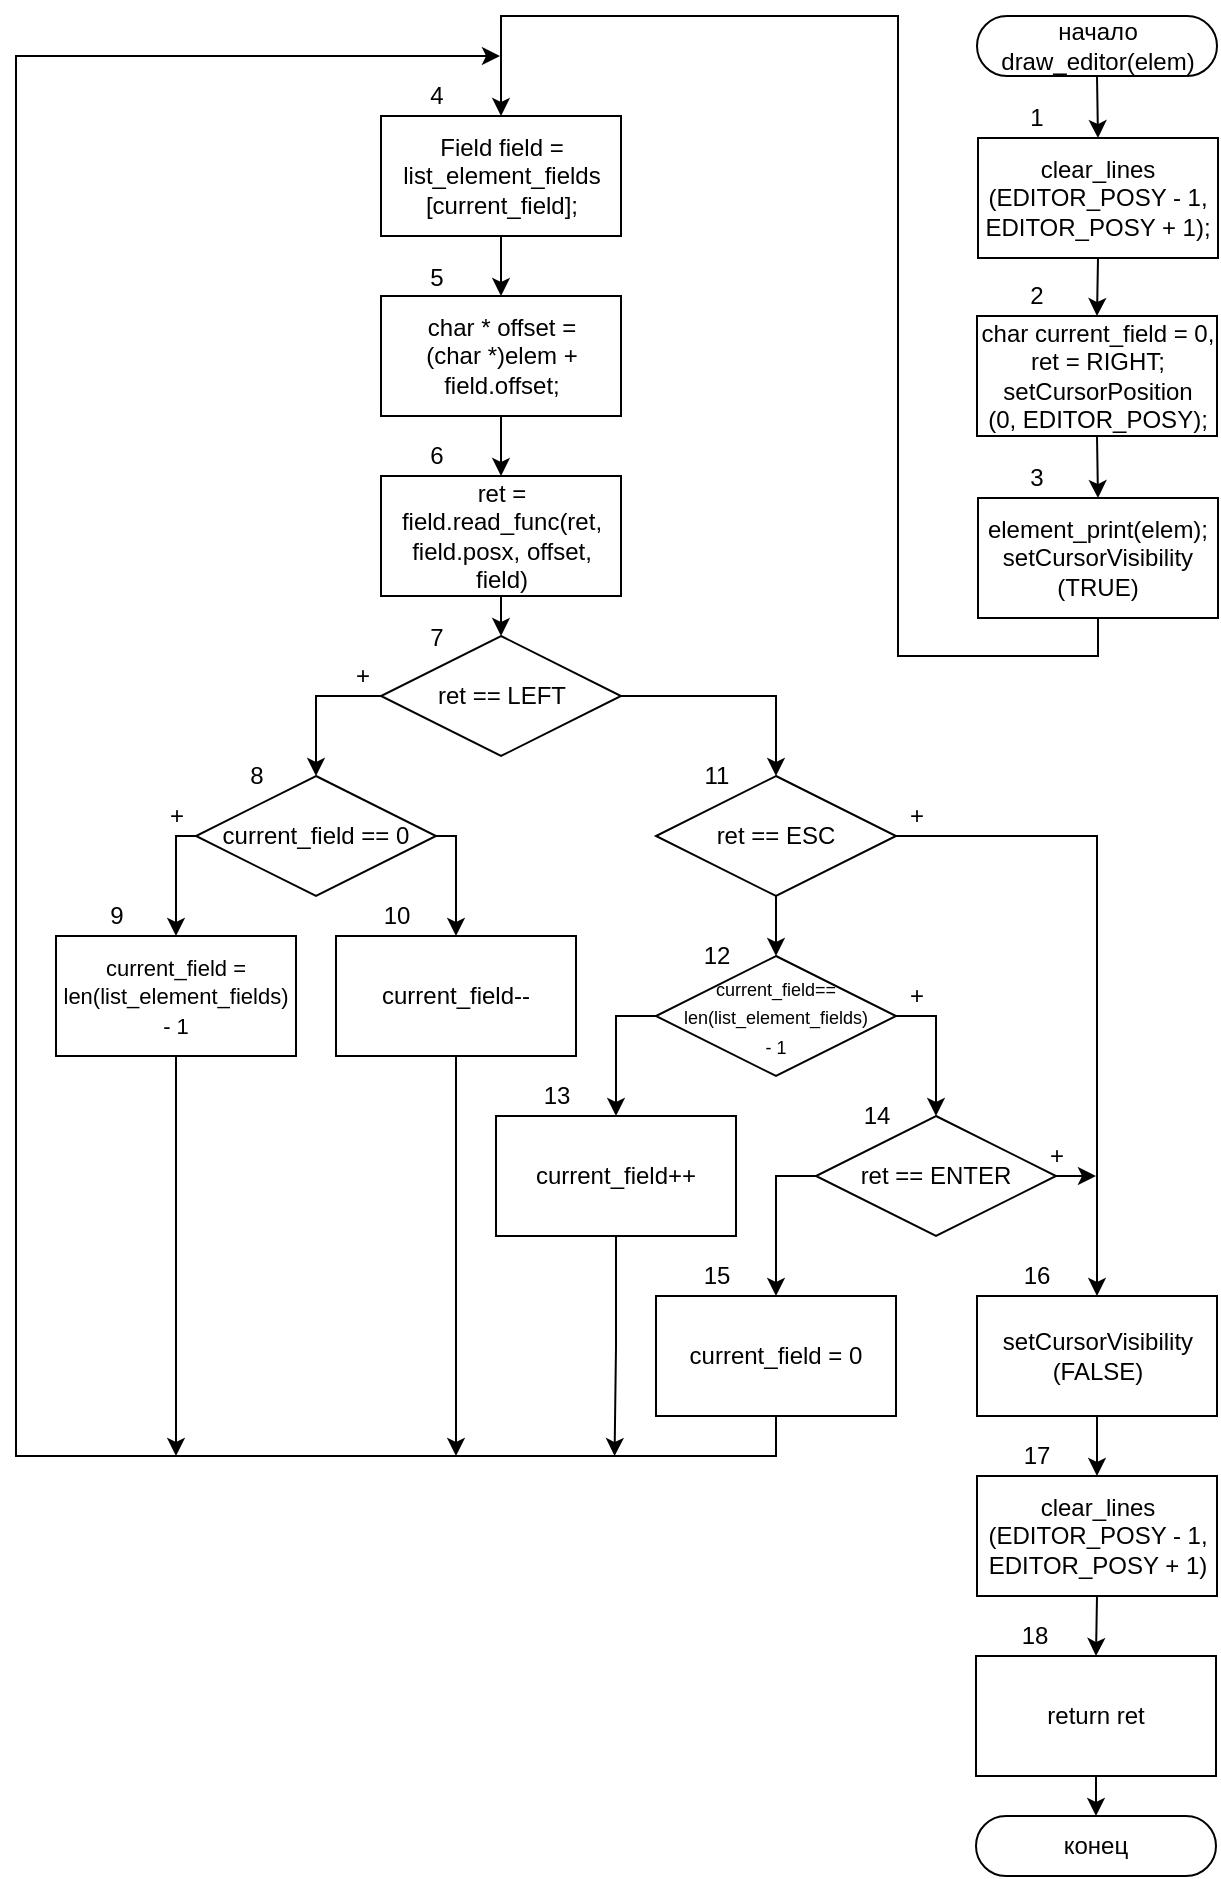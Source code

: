 <mxfile compressed="false" version="14.4.3" type="device">
  <diagram id="uBbau7ussQgPSl02ERnx" name="Page-1">
    <mxGraphModel dx="618" dy="597" grid="1" gridSize="10" guides="1" tooltips="1" connect="1" arrows="1" fold="1" page="1" pageScale="1" pageWidth="850" pageHeight="1100" math="0" shadow="0">
      <root>
        <mxCell id="0" />
        <mxCell id="1" parent="0" />
        <mxCell id="NLRpJ9qgujv1dD-FZUDW-442" style="edgeStyle=orthogonalEdgeStyle;rounded=0;orthogonalLoop=1;jettySize=auto;html=1;exitX=0.5;exitY=1;exitDx=0;exitDy=0;entryX=0.5;entryY=0;entryDx=0;entryDy=0;" parent="1" source="409" target="NLRpJ9qgujv1dD-FZUDW-431" edge="1">
          <mxGeometry relative="1" as="geometry" />
        </mxCell>
        <mxCell id="409" value="начало&lt;br&gt;draw_editor(elem)" style="rounded=1;whiteSpace=wrap;html=1;arcSize=50;" parent="1" vertex="1">
          <mxGeometry x="490.5" y="10" width="120" height="30" as="geometry" />
        </mxCell>
        <mxCell id="410" value="конец" style="rounded=1;whiteSpace=wrap;html=1;arcSize=50;" parent="1" vertex="1">
          <mxGeometry x="490" y="910" width="120" height="30" as="geometry" />
        </mxCell>
        <mxCell id="408" value="return ret" style="rounded=0;whiteSpace=wrap;html=1;" parent="1" vertex="1">
          <mxGeometry x="490" y="830" width="120" height="60" as="geometry" />
        </mxCell>
        <mxCell id="411" style="edgeStyle=orthogonalEdgeStyle;rounded=0;orthogonalLoop=1;jettySize=auto;html=1;exitX=0.5;exitY=1;exitDx=0;exitDy=0;entryX=0.5;entryY=0;entryDx=0;entryDy=0;" parent="1" source="408" target="410" edge="1">
          <mxGeometry relative="1" as="geometry" />
        </mxCell>
        <mxCell id="NLRpJ9qgujv1dD-FZUDW-466" style="edgeStyle=orthogonalEdgeStyle;rounded=0;orthogonalLoop=1;jettySize=auto;html=1;exitX=0.5;exitY=1;exitDx=0;exitDy=0;entryX=0.5;entryY=0;entryDx=0;entryDy=0;" parent="1" source="407" target="NLRpJ9qgujv1dD-FZUDW-465" edge="1">
          <mxGeometry relative="1" as="geometry" />
        </mxCell>
        <mxCell id="407" value="setCursorVisibility&lt;br&gt;(FALSE)" style="rounded=0;whiteSpace=wrap;html=1;" parent="1" vertex="1">
          <mxGeometry x="490.5" y="650" width="120" height="60" as="geometry" />
        </mxCell>
        <mxCell id="406" value="ret == LEFT" style="rhombus;whiteSpace=wrap;html=1;rounded=0;" parent="1" vertex="1">
          <mxGeometry x="192.5" y="320" width="120" height="60" as="geometry" />
        </mxCell>
        <mxCell id="400" value="current_field == 0" style="rhombus;whiteSpace=wrap;html=1;rounded=0;" parent="1" vertex="1">
          <mxGeometry x="100" y="390" width="120" height="60" as="geometry" />
        </mxCell>
        <mxCell id="NLRpJ9qgujv1dD-FZUDW-457" style="edgeStyle=orthogonalEdgeStyle;rounded=0;orthogonalLoop=1;jettySize=auto;html=1;exitX=0.5;exitY=1;exitDx=0;exitDy=0;" parent="1" source="398" edge="1">
          <mxGeometry relative="1" as="geometry">
            <mxPoint x="90" y="730" as="targetPoint" />
          </mxGeometry>
        </mxCell>
        <mxCell id="398" value="&lt;font style=&quot;font-size: 11px&quot;&gt;current_field = len(list_element_fields)&lt;br&gt;- 1&lt;/font&gt;" style="rounded=0;whiteSpace=wrap;html=1;" parent="1" vertex="1">
          <mxGeometry x="30" y="470" width="120" height="60" as="geometry" />
        </mxCell>
        <mxCell id="NLRpJ9qgujv1dD-FZUDW-456" style="edgeStyle=orthogonalEdgeStyle;rounded=0;orthogonalLoop=1;jettySize=auto;html=1;exitX=0.5;exitY=1;exitDx=0;exitDy=0;" parent="1" source="399" edge="1">
          <mxGeometry relative="1" as="geometry">
            <mxPoint x="230" y="730" as="targetPoint" />
          </mxGeometry>
        </mxCell>
        <mxCell id="399" value="current_field--" style="rounded=0;whiteSpace=wrap;html=1;" parent="1" vertex="1">
          <mxGeometry x="170" y="470" width="120" height="60" as="geometry" />
        </mxCell>
        <mxCell id="415" style="edgeStyle=orthogonalEdgeStyle;rounded=0;orthogonalLoop=1;jettySize=auto;html=1;exitX=0;exitY=0.5;exitDx=0;exitDy=0;entryX=0.5;entryY=0;entryDx=0;entryDy=0;" parent="1" source="400" target="398" edge="1">
          <mxGeometry relative="1" as="geometry">
            <mxPoint x="80" y="430" as="sourcePoint" />
            <Array as="points">
              <mxPoint x="90" y="420" />
            </Array>
          </mxGeometry>
        </mxCell>
        <mxCell id="416" style="edgeStyle=orthogonalEdgeStyle;rounded=0;orthogonalLoop=1;jettySize=auto;html=1;exitX=1;exitY=0.5;exitDx=0;exitDy=0;entryX=0.5;entryY=0;entryDx=0;entryDy=0;" parent="1" source="400" target="399" edge="1">
          <mxGeometry relative="1" as="geometry">
            <Array as="points">
              <mxPoint x="230" y="420" />
            </Array>
          </mxGeometry>
        </mxCell>
        <mxCell id="NLRpJ9qgujv1dD-FZUDW-459" style="edgeStyle=orthogonalEdgeStyle;rounded=0;orthogonalLoop=1;jettySize=auto;html=1;exitX=0.5;exitY=1;exitDx=0;exitDy=0;entryX=0.5;entryY=0;entryDx=0;entryDy=0;" parent="1" source="405" target="404" edge="1">
          <mxGeometry relative="1" as="geometry" />
        </mxCell>
        <mxCell id="JdA1ei0V1nSaDKVse5Pl-428" style="edgeStyle=orthogonalEdgeStyle;rounded=0;orthogonalLoop=1;jettySize=auto;html=1;exitX=1;exitY=0.5;exitDx=0;exitDy=0;entryX=0.5;entryY=0;entryDx=0;entryDy=0;" edge="1" parent="1" source="405" target="407">
          <mxGeometry relative="1" as="geometry">
            <mxPoint x="560" y="419.882" as="targetPoint" />
          </mxGeometry>
        </mxCell>
        <mxCell id="405" value="ret == ESC" style="rhombus;whiteSpace=wrap;html=1;rounded=0;" parent="1" vertex="1">
          <mxGeometry x="330" y="390" width="120" height="60" as="geometry" />
        </mxCell>
        <mxCell id="NLRpJ9qgujv1dD-FZUDW-443" style="edgeStyle=orthogonalEdgeStyle;rounded=0;orthogonalLoop=1;jettySize=auto;html=1;exitX=1;exitY=0.5;exitDx=0;exitDy=0;entryX=0.5;entryY=0;entryDx=0;entryDy=0;" parent="1" source="404" target="402" edge="1">
          <mxGeometry relative="1" as="geometry" />
        </mxCell>
        <mxCell id="NLRpJ9qgujv1dD-FZUDW-444" style="edgeStyle=orthogonalEdgeStyle;rounded=0;orthogonalLoop=1;jettySize=auto;html=1;exitX=0;exitY=0.5;exitDx=0;exitDy=0;entryX=0.5;entryY=0;entryDx=0;entryDy=0;" parent="1" source="404" target="403" edge="1">
          <mxGeometry relative="1" as="geometry">
            <Array as="points">
              <mxPoint x="310" y="510" />
            </Array>
          </mxGeometry>
        </mxCell>
        <mxCell id="404" value="&lt;font style=&quot;font-size: 9px&quot;&gt;current_field== len(list_element_fields)&lt;br&gt;- 1&lt;/font&gt;" style="rhombus;whiteSpace=wrap;html=1;rounded=0;" parent="1" vertex="1">
          <mxGeometry x="330" y="480" width="120" height="60" as="geometry" />
        </mxCell>
        <mxCell id="NLRpJ9qgujv1dD-FZUDW-447" style="edgeStyle=orthogonalEdgeStyle;rounded=0;orthogonalLoop=1;jettySize=auto;html=1;exitX=0;exitY=0.5;exitDx=0;exitDy=0;entryX=0.5;entryY=0;entryDx=0;entryDy=0;" parent="1" source="402" target="401" edge="1">
          <mxGeometry relative="1" as="geometry" />
        </mxCell>
        <mxCell id="JdA1ei0V1nSaDKVse5Pl-431" style="edgeStyle=orthogonalEdgeStyle;rounded=0;orthogonalLoop=1;jettySize=auto;html=1;exitX=1;exitY=0.5;exitDx=0;exitDy=0;" edge="1" parent="1" source="402">
          <mxGeometry relative="1" as="geometry">
            <mxPoint x="550" y="590" as="targetPoint" />
          </mxGeometry>
        </mxCell>
        <mxCell id="402" value="ret == ENTER" style="rhombus;whiteSpace=wrap;html=1;rounded=0;" parent="1" vertex="1">
          <mxGeometry x="410" y="560" width="120" height="60" as="geometry" />
        </mxCell>
        <mxCell id="NLRpJ9qgujv1dD-FZUDW-453" style="edgeStyle=orthogonalEdgeStyle;rounded=0;orthogonalLoop=1;jettySize=auto;html=1;exitX=0.5;exitY=1;exitDx=0;exitDy=0;" parent="1" source="401" edge="1">
          <mxGeometry relative="1" as="geometry">
            <mxPoint x="252" y="30" as="targetPoint" />
            <mxPoint x="447" y="710.0" as="sourcePoint" />
            <Array as="points">
              <mxPoint x="390" y="730" />
              <mxPoint x="10" y="730" />
              <mxPoint x="10" y="30" />
            </Array>
          </mxGeometry>
        </mxCell>
        <mxCell id="401" value="current_field = 0" style="rounded=0;whiteSpace=wrap;html=1;" parent="1" vertex="1">
          <mxGeometry x="330" y="650" width="120" height="60" as="geometry" />
        </mxCell>
        <mxCell id="418" style="edgeStyle=orthogonalEdgeStyle;rounded=0;orthogonalLoop=1;jettySize=auto;html=1;exitX=0;exitY=0.5;exitDx=0;exitDy=0;entryX=0.5;entryY=0;entryDx=0;entryDy=0;" parent="1" source="402" edge="1">
          <mxGeometry relative="1" as="geometry" />
        </mxCell>
        <mxCell id="NLRpJ9qgujv1dD-FZUDW-455" style="edgeStyle=orthogonalEdgeStyle;rounded=0;orthogonalLoop=1;jettySize=auto;html=1;exitX=0.5;exitY=1;exitDx=0;exitDy=0;" parent="1" source="403" edge="1">
          <mxGeometry relative="1" as="geometry">
            <mxPoint x="309.286" y="730" as="targetPoint" />
          </mxGeometry>
        </mxCell>
        <mxCell id="403" value="current_field++" style="rounded=0;whiteSpace=wrap;html=1;" parent="1" vertex="1">
          <mxGeometry x="250" y="560" width="120" height="60" as="geometry" />
        </mxCell>
        <mxCell id="423" style="edgeStyle=orthogonalEdgeStyle;rounded=0;orthogonalLoop=1;jettySize=auto;html=1;exitX=0;exitY=0.5;exitDx=0;exitDy=0;entryX=0.5;entryY=0;entryDx=0;entryDy=0;" parent="1" source="405" edge="1">
          <mxGeometry relative="1" as="geometry" />
        </mxCell>
        <mxCell id="425" style="edgeStyle=orthogonalEdgeStyle;rounded=0;orthogonalLoop=1;jettySize=auto;html=1;exitX=0;exitY=0.5;exitDx=0;exitDy=0;entryX=0.5;entryY=0;entryDx=0;entryDy=0;" parent="1" source="406" target="400" edge="1">
          <mxGeometry relative="1" as="geometry" />
        </mxCell>
        <mxCell id="426" style="edgeStyle=orthogonalEdgeStyle;rounded=0;orthogonalLoop=1;jettySize=auto;html=1;exitX=1;exitY=0.5;exitDx=0;exitDy=0;entryX=0.5;entryY=0;entryDx=0;entryDy=0;" parent="1" source="406" target="405" edge="1">
          <mxGeometry relative="1" as="geometry" />
        </mxCell>
        <mxCell id="427" style="edgeStyle=orthogonalEdgeStyle;rounded=0;orthogonalLoop=1;jettySize=auto;html=1;exitX=0.5;exitY=1;exitDx=0;exitDy=0;entryX=0.5;entryY=0;entryDx=0;entryDy=0;" parent="1" target="406" edge="1">
          <mxGeometry relative="1" as="geometry">
            <mxPoint x="252.5" y="300" as="sourcePoint" />
          </mxGeometry>
        </mxCell>
        <mxCell id="NLRpJ9qgujv1dD-FZUDW-436" style="edgeStyle=orthogonalEdgeStyle;rounded=0;orthogonalLoop=1;jettySize=auto;html=1;exitX=0.5;exitY=1;exitDx=0;exitDy=0;entryX=0.5;entryY=0;entryDx=0;entryDy=0;" parent="1" source="NLRpJ9qgujv1dD-FZUDW-430" target="NLRpJ9qgujv1dD-FZUDW-432" edge="1">
          <mxGeometry relative="1" as="geometry" />
        </mxCell>
        <mxCell id="NLRpJ9qgujv1dD-FZUDW-430" value="char current_field = 0,&lt;br&gt;ret = RIGHT;&lt;br&gt;setCursorPosition&lt;br&gt;(0, EDITOR_POSY);" style="rounded=0;whiteSpace=wrap;html=1;" parent="1" vertex="1">
          <mxGeometry x="490.5" y="160" width="120" height="60" as="geometry" />
        </mxCell>
        <mxCell id="NLRpJ9qgujv1dD-FZUDW-435" style="edgeStyle=orthogonalEdgeStyle;rounded=0;orthogonalLoop=1;jettySize=auto;html=1;exitX=0.5;exitY=1;exitDx=0;exitDy=0;entryX=0.5;entryY=0;entryDx=0;entryDy=0;" parent="1" source="NLRpJ9qgujv1dD-FZUDW-431" target="NLRpJ9qgujv1dD-FZUDW-430" edge="1">
          <mxGeometry relative="1" as="geometry" />
        </mxCell>
        <mxCell id="NLRpJ9qgujv1dD-FZUDW-431" value="clear_lines&lt;br&gt;(EDITOR_POSY - 1, EDITOR_POSY + 1);" style="rounded=0;whiteSpace=wrap;html=1;" parent="1" vertex="1">
          <mxGeometry x="491" y="71" width="120" height="60" as="geometry" />
        </mxCell>
        <mxCell id="NLRpJ9qgujv1dD-FZUDW-454" style="edgeStyle=orthogonalEdgeStyle;rounded=0;orthogonalLoop=1;jettySize=auto;html=1;exitX=0.5;exitY=1;exitDx=0;exitDy=0;entryX=0.5;entryY=0;entryDx=0;entryDy=0;" parent="1" source="NLRpJ9qgujv1dD-FZUDW-432" target="NLRpJ9qgujv1dD-FZUDW-437" edge="1">
          <mxGeometry relative="1" as="geometry">
            <Array as="points">
              <mxPoint x="551" y="330" />
              <mxPoint x="451" y="330" />
              <mxPoint x="451" y="10" />
              <mxPoint x="252" y="10" />
            </Array>
          </mxGeometry>
        </mxCell>
        <mxCell id="NLRpJ9qgujv1dD-FZUDW-432" value="element_print(elem);&lt;br&gt;setCursorVisibility&lt;br&gt;(TRUE)" style="rounded=0;whiteSpace=wrap;html=1;" parent="1" vertex="1">
          <mxGeometry x="491" y="251" width="120" height="60" as="geometry" />
        </mxCell>
        <mxCell id="NLRpJ9qgujv1dD-FZUDW-440" style="edgeStyle=orthogonalEdgeStyle;rounded=0;orthogonalLoop=1;jettySize=auto;html=1;exitX=0.5;exitY=1;exitDx=0;exitDy=0;entryX=0.5;entryY=0;entryDx=0;entryDy=0;" parent="1" source="NLRpJ9qgujv1dD-FZUDW-437" target="NLRpJ9qgujv1dD-FZUDW-438" edge="1">
          <mxGeometry relative="1" as="geometry" />
        </mxCell>
        <mxCell id="NLRpJ9qgujv1dD-FZUDW-437" value="Field field = list_element_fields&lt;br&gt;[current_field];" style="rounded=0;whiteSpace=wrap;html=1;" parent="1" vertex="1">
          <mxGeometry x="192.5" y="60" width="120" height="60" as="geometry" />
        </mxCell>
        <mxCell id="NLRpJ9qgujv1dD-FZUDW-441" style="edgeStyle=orthogonalEdgeStyle;rounded=0;orthogonalLoop=1;jettySize=auto;html=1;exitX=0.5;exitY=1;exitDx=0;exitDy=0;entryX=0.5;entryY=0;entryDx=0;entryDy=0;" parent="1" source="NLRpJ9qgujv1dD-FZUDW-438" target="NLRpJ9qgujv1dD-FZUDW-439" edge="1">
          <mxGeometry relative="1" as="geometry" />
        </mxCell>
        <mxCell id="NLRpJ9qgujv1dD-FZUDW-438" value="char * offset =&lt;br&gt;(char *)elem + field.offset;" style="rounded=0;whiteSpace=wrap;html=1;" parent="1" vertex="1">
          <mxGeometry x="192.5" y="150" width="120" height="60" as="geometry" />
        </mxCell>
        <mxCell id="NLRpJ9qgujv1dD-FZUDW-439" value="ret = field.read_func(ret, field.posx, offset, field)" style="rounded=0;whiteSpace=wrap;html=1;" parent="1" vertex="1">
          <mxGeometry x="192.5" y="240" width="120" height="60" as="geometry" />
        </mxCell>
        <mxCell id="NLRpJ9qgujv1dD-FZUDW-445" value="+" style="text;html=1;align=center;verticalAlign=middle;resizable=0;points=[];autosize=1;" parent="1" vertex="1">
          <mxGeometry x="450" y="490" width="20" height="20" as="geometry" />
        </mxCell>
        <mxCell id="NLRpJ9qgujv1dD-FZUDW-452" value="+" style="text;html=1;align=center;verticalAlign=middle;resizable=0;points=[];autosize=1;" parent="1" vertex="1">
          <mxGeometry x="520" y="570" width="20" height="20" as="geometry" />
        </mxCell>
        <mxCell id="NLRpJ9qgujv1dD-FZUDW-462" value="+" style="text;html=1;align=center;verticalAlign=middle;resizable=0;points=[];autosize=1;" parent="1" vertex="1">
          <mxGeometry x="450" y="400" width="20" height="20" as="geometry" />
        </mxCell>
        <mxCell id="NLRpJ9qgujv1dD-FZUDW-463" value="+" style="text;html=1;align=center;verticalAlign=middle;resizable=0;points=[];autosize=1;" parent="1" vertex="1">
          <mxGeometry x="80" y="400" width="20" height="20" as="geometry" />
        </mxCell>
        <mxCell id="NLRpJ9qgujv1dD-FZUDW-464" value="+" style="text;html=1;align=center;verticalAlign=middle;resizable=0;points=[];autosize=1;" parent="1" vertex="1">
          <mxGeometry x="173" y="330" width="20" height="20" as="geometry" />
        </mxCell>
        <mxCell id="NLRpJ9qgujv1dD-FZUDW-467" style="edgeStyle=orthogonalEdgeStyle;rounded=0;orthogonalLoop=1;jettySize=auto;html=1;exitX=0.5;exitY=1;exitDx=0;exitDy=0;entryX=0.5;entryY=0;entryDx=0;entryDy=0;" parent="1" source="NLRpJ9qgujv1dD-FZUDW-465" target="408" edge="1">
          <mxGeometry relative="1" as="geometry" />
        </mxCell>
        <mxCell id="NLRpJ9qgujv1dD-FZUDW-465" value="clear_lines&lt;br&gt;(EDITOR_POSY - 1, EDITOR_POSY + 1)" style="rounded=0;whiteSpace=wrap;html=1;" parent="1" vertex="1">
          <mxGeometry x="490.5" y="740" width="120" height="60" as="geometry" />
        </mxCell>
        <mxCell id="JdA1ei0V1nSaDKVse5Pl-432" value="1" style="text;html=1;align=center;verticalAlign=middle;resizable=0;points=[];autosize=1;" vertex="1" parent="1">
          <mxGeometry x="510" y="51" width="20" height="20" as="geometry" />
        </mxCell>
        <mxCell id="JdA1ei0V1nSaDKVse5Pl-433" value="2" style="text;html=1;align=center;verticalAlign=middle;resizable=0;points=[];autosize=1;" vertex="1" parent="1">
          <mxGeometry x="510" y="140" width="20" height="20" as="geometry" />
        </mxCell>
        <mxCell id="JdA1ei0V1nSaDKVse5Pl-434" value="3" style="text;html=1;align=center;verticalAlign=middle;resizable=0;points=[];autosize=1;" vertex="1" parent="1">
          <mxGeometry x="510" y="231" width="20" height="20" as="geometry" />
        </mxCell>
        <mxCell id="JdA1ei0V1nSaDKVse5Pl-435" value="4" style="text;html=1;align=center;verticalAlign=middle;resizable=0;points=[];autosize=1;" vertex="1" parent="1">
          <mxGeometry x="210" y="40" width="20" height="20" as="geometry" />
        </mxCell>
        <mxCell id="JdA1ei0V1nSaDKVse5Pl-436" value="5" style="text;html=1;align=center;verticalAlign=middle;resizable=0;points=[];autosize=1;" vertex="1" parent="1">
          <mxGeometry x="210" y="131" width="20" height="20" as="geometry" />
        </mxCell>
        <mxCell id="JdA1ei0V1nSaDKVse5Pl-437" value="6" style="text;html=1;align=center;verticalAlign=middle;resizable=0;points=[];autosize=1;" vertex="1" parent="1">
          <mxGeometry x="210" y="220" width="20" height="20" as="geometry" />
        </mxCell>
        <mxCell id="JdA1ei0V1nSaDKVse5Pl-438" value="7" style="text;html=1;align=center;verticalAlign=middle;resizable=0;points=[];autosize=1;" vertex="1" parent="1">
          <mxGeometry x="210" y="311" width="20" height="20" as="geometry" />
        </mxCell>
        <mxCell id="JdA1ei0V1nSaDKVse5Pl-439" value="8" style="text;html=1;align=center;verticalAlign=middle;resizable=0;points=[];autosize=1;" vertex="1" parent="1">
          <mxGeometry x="120" y="380" width="20" height="20" as="geometry" />
        </mxCell>
        <mxCell id="JdA1ei0V1nSaDKVse5Pl-440" value="9" style="text;html=1;align=center;verticalAlign=middle;resizable=0;points=[];autosize=1;" vertex="1" parent="1">
          <mxGeometry x="50" y="450" width="20" height="20" as="geometry" />
        </mxCell>
        <mxCell id="JdA1ei0V1nSaDKVse5Pl-441" value="10" style="text;html=1;align=center;verticalAlign=middle;resizable=0;points=[];autosize=1;" vertex="1" parent="1">
          <mxGeometry x="185" y="450" width="30" height="20" as="geometry" />
        </mxCell>
        <mxCell id="JdA1ei0V1nSaDKVse5Pl-442" value="11" style="text;html=1;align=center;verticalAlign=middle;resizable=0;points=[];autosize=1;" vertex="1" parent="1">
          <mxGeometry x="345" y="380" width="30" height="20" as="geometry" />
        </mxCell>
        <mxCell id="JdA1ei0V1nSaDKVse5Pl-443" value="12" style="text;html=1;align=center;verticalAlign=middle;resizable=0;points=[];autosize=1;" vertex="1" parent="1">
          <mxGeometry x="345" y="470" width="30" height="20" as="geometry" />
        </mxCell>
        <mxCell id="JdA1ei0V1nSaDKVse5Pl-444" value="13" style="text;html=1;align=center;verticalAlign=middle;resizable=0;points=[];autosize=1;" vertex="1" parent="1">
          <mxGeometry x="265" y="540" width="30" height="20" as="geometry" />
        </mxCell>
        <mxCell id="JdA1ei0V1nSaDKVse5Pl-445" value="15" style="text;html=1;align=center;verticalAlign=middle;resizable=0;points=[];autosize=1;" vertex="1" parent="1">
          <mxGeometry x="345" y="630" width="30" height="20" as="geometry" />
        </mxCell>
        <mxCell id="JdA1ei0V1nSaDKVse5Pl-446" value="14" style="text;html=1;align=center;verticalAlign=middle;resizable=0;points=[];autosize=1;" vertex="1" parent="1">
          <mxGeometry x="425" y="550" width="30" height="20" as="geometry" />
        </mxCell>
        <mxCell id="JdA1ei0V1nSaDKVse5Pl-447" value="16" style="text;html=1;align=center;verticalAlign=middle;resizable=0;points=[];autosize=1;" vertex="1" parent="1">
          <mxGeometry x="505" y="630" width="30" height="20" as="geometry" />
        </mxCell>
        <mxCell id="JdA1ei0V1nSaDKVse5Pl-448" value="17" style="text;html=1;align=center;verticalAlign=middle;resizable=0;points=[];autosize=1;" vertex="1" parent="1">
          <mxGeometry x="505" y="720" width="30" height="20" as="geometry" />
        </mxCell>
        <mxCell id="JdA1ei0V1nSaDKVse5Pl-449" value="18" style="text;html=1;align=center;verticalAlign=middle;resizable=0;points=[];autosize=1;" vertex="1" parent="1">
          <mxGeometry x="504" y="810" width="30" height="20" as="geometry" />
        </mxCell>
      </root>
    </mxGraphModel>
  </diagram>
</mxfile>
